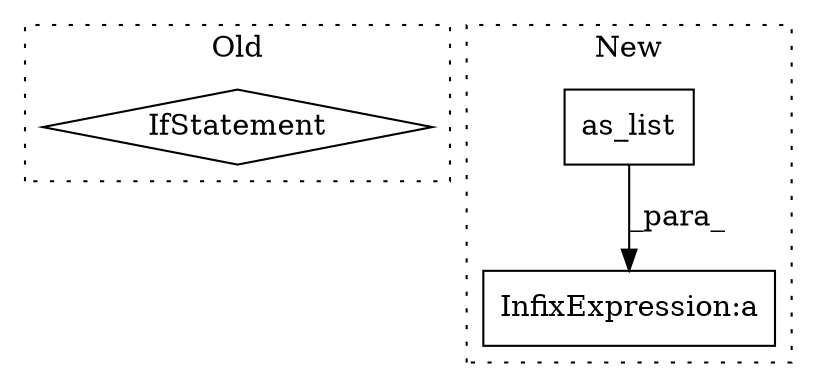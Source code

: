 digraph G {
subgraph cluster0 {
1 [label="IfStatement" a="25" s="1803,1825" l="4,2" shape="diamond"];
label = "Old";
style="dotted";
}
subgraph cluster1 {
2 [label="as_list" a="32" s="2356" l="9" shape="box"];
3 [label="InfixExpression:a" a="27" s="2421" l="3" shape="box"];
label = "New";
style="dotted";
}
2 -> 3 [label="_para_"];
}